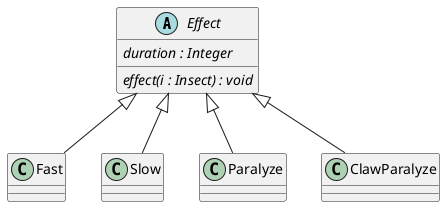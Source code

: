 @startuml spore

abstract class Effect {
    {abstract} duration : Integer
    {abstract} effect(i : Insect) : void
}

class Fast extends Effect {}
class Slow extends Effect {}
class Paralyze extends Effect {}
class ClawParalyze extends Effect {}

@enduml